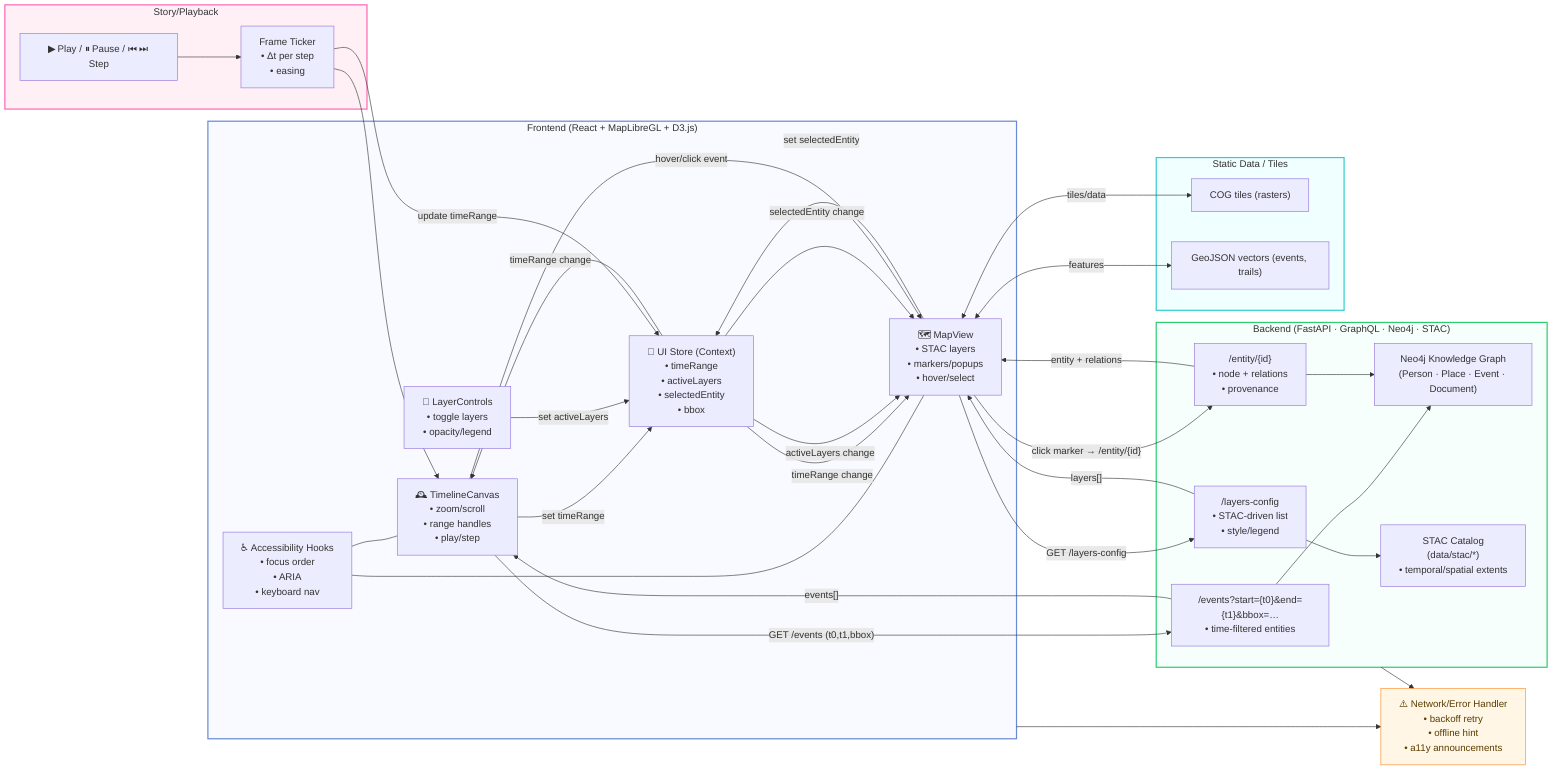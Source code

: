 %%-------------------------------------------------------------
%% Kansas Frontier Matrix — Timeline ⇄ Map Synchronization Flow
%% File: docs/design/diagrams/timeline_map_sync.mmd
%% License: CC-BY-4.0
%% Last Updated: {{ ISO8601_DATE }}
%%-------------------------------------------------------------

flowchart LR
  %% ===== FRONTEND CONTEXT =====
  subgraph FE["Frontend (React + MapLibreGL + D3.js)"]
    TL["🕰️ TimelineCanvas\n• zoom/scroll\n• range handles\n• play/step"]
    MV["🗺️ MapView\n• STAC layers\n• markers/popups\n• hover/select"]
    LC["🧭 LayerControls\n• toggle layers\n• opacity/legend"]
    ST["🧠 UI Store (Context)\n• timeRange\n• activeLayers\n• selectedEntity\n• bbox"]
    ACC["♿ Accessibility Hooks\n• focus order\n• ARIA\n• keyboard nav"]
    TL -->|set timeRange| ST
    LC -->|set activeLayers| ST
    MV -->|set selectedEntity| ST
    ACC --- TL
    ACC --- MV
  end

  %% ===== API & DATA =====
  subgraph BE["Backend (FastAPI · GraphQL · Neo4j · STAC)"]
    API_EVENTS["/events?start={t0}&end={t1}&bbox=…\n• time-filtered entities"]
    API_LAYERS["/layers-config\n• STAC-driven list\n• style/legend"]
    API_ENTITY["/entity/{id}\n• node + relations\n• provenance"]
    NEO["Neo4j Knowledge Graph\n(Person · Place · Event · Document)"]
    STAC["STAC Catalog\n(data/stac/*)\n• temporal/spatial extents"]
    API_EVENTS --> NEO
    API_ENTITY --> NEO
    API_LAYERS --> STAC
  end

  %% ===== TILE/ASSET =====
  subgraph FS["Static Data / Tiles"]
    TILES["COG tiles (rasters)"]
    GEOJSON["GeoJSON vectors (events, trails)"]
  end

  %% ===== INTERACTIONS =====
  ST -- "timeRange change" --> TL
  ST -- "timeRange change" --> MV
  ST -- "activeLayers change" --> MV
  ST -- "selectedEntity change" --> MV

  TL -- "GET /events (t0,t1,bbox)" --> API_EVENTS
  API_EVENTS -- "events[]" --> TL
  TL -- "hover/click event" --> MV

  MV -- "GET /layers-config" --> API_LAYERS
  API_LAYERS -- "layers[]" --> MV
  MV <-->|tiles/data| TILES
  MV <-->|features| GEOJSON

  MV -- "click marker → /entity/{id}" --> API_ENTITY
  API_ENTITY -- "entity + relations" --> MV

  %% ===== PLAYBACK LOOP =====
  subgraph PLAY["Story/Playback"]
    BTN["▶︎ Play / ⏸ Pause / ⏮ ⏭ Step"]
    TICK["Frame Ticker\n• Δt per step\n• easing"]
  end
  BTN --> TICK --> TL
  TICK -->|update timeRange| ST

  %% ===== ERROR/RETRY =====
  classDef warn fill:#FFF6E5,stroke:#FF851B,stroke-width:1px,color:#5A3E00
  ERR["⚠️ Network/Error Handler\n• backoff retry\n• offline hint\n• a11y announcements"]
  FE --> ERR
  BE --> ERR

  %% ===== LAYERS OF CONCERN =====
  classDef fe fill:#F8FAFF,stroke:#6A8BD1,stroke-width:2px
  classDef be fill:#F6FFFB,stroke:#2ECC71,stroke-width:2px
  classDef fs fill:#F0FFFF,stroke:#39CCCC,stroke-width:2px
  classDef play fill:#FFF0F5,stroke:#FF69B4,stroke-width:2px
  class FE fe
  class BE be
  class FS fs
  class PLAY play
  class ERR warn
